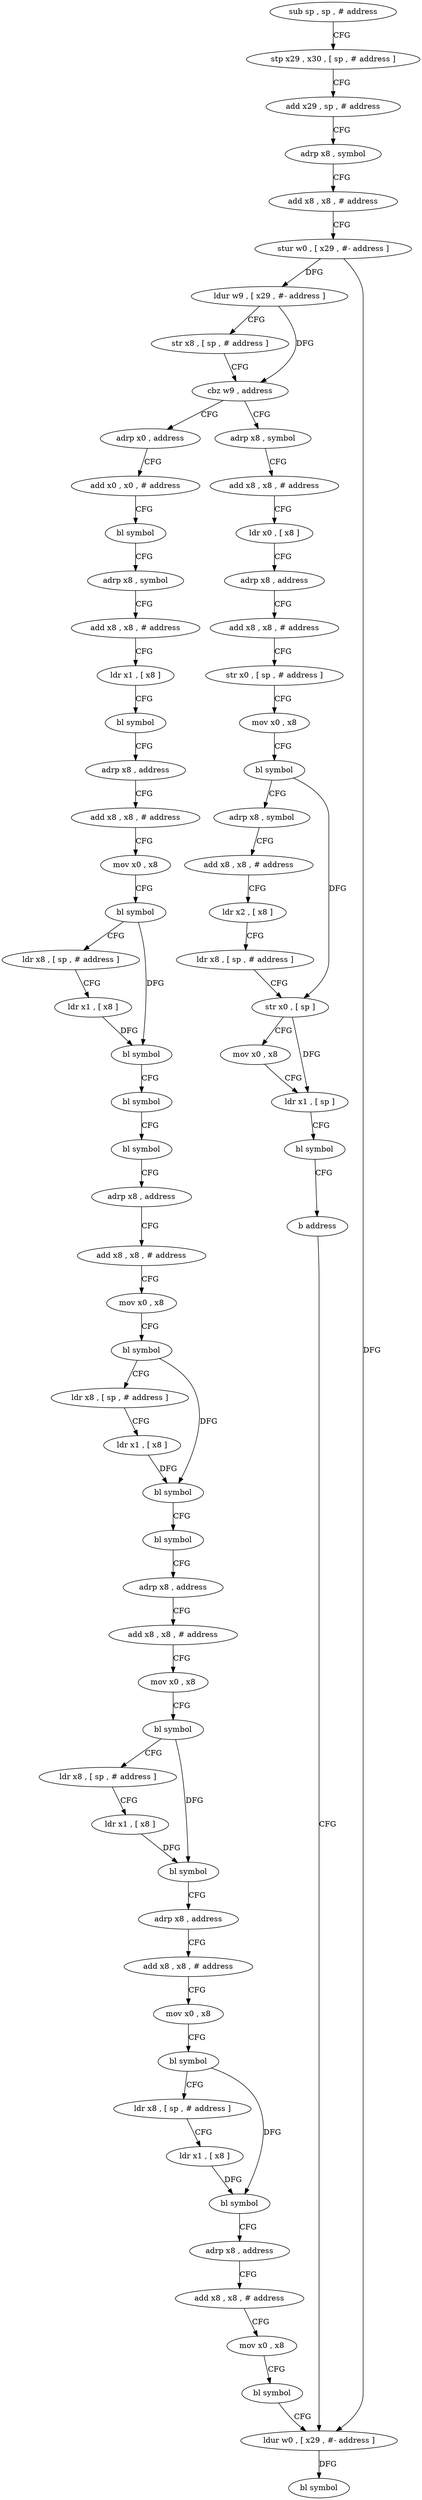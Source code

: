 digraph "func" {
"4199884" [label = "sub sp , sp , # address" ]
"4199888" [label = "stp x29 , x30 , [ sp , # address ]" ]
"4199892" [label = "add x29 , sp , # address" ]
"4199896" [label = "adrp x8 , symbol" ]
"4199900" [label = "add x8 , x8 , # address" ]
"4199904" [label = "stur w0 , [ x29 , #- address ]" ]
"4199908" [label = "ldur w9 , [ x29 , #- address ]" ]
"4199912" [label = "str x8 , [ sp , # address ]" ]
"4199916" [label = "cbz w9 , address" ]
"4199988" [label = "adrp x0 , address" ]
"4199920" [label = "adrp x8 , symbol" ]
"4199992" [label = "add x0 , x0 , # address" ]
"4199996" [label = "bl symbol" ]
"4200000" [label = "adrp x8 , symbol" ]
"4200004" [label = "add x8 , x8 , # address" ]
"4200008" [label = "ldr x1 , [ x8 ]" ]
"4200012" [label = "bl symbol" ]
"4200016" [label = "adrp x8 , address" ]
"4200020" [label = "add x8 , x8 , # address" ]
"4200024" [label = "mov x0 , x8" ]
"4200028" [label = "bl symbol" ]
"4200032" [label = "ldr x8 , [ sp , # address ]" ]
"4200036" [label = "ldr x1 , [ x8 ]" ]
"4200040" [label = "bl symbol" ]
"4200044" [label = "bl symbol" ]
"4200048" [label = "bl symbol" ]
"4200052" [label = "adrp x8 , address" ]
"4200056" [label = "add x8 , x8 , # address" ]
"4200060" [label = "mov x0 , x8" ]
"4200064" [label = "bl symbol" ]
"4200068" [label = "ldr x8 , [ sp , # address ]" ]
"4200072" [label = "ldr x1 , [ x8 ]" ]
"4200076" [label = "bl symbol" ]
"4200080" [label = "bl symbol" ]
"4200084" [label = "adrp x8 , address" ]
"4200088" [label = "add x8 , x8 , # address" ]
"4200092" [label = "mov x0 , x8" ]
"4200096" [label = "bl symbol" ]
"4200100" [label = "ldr x8 , [ sp , # address ]" ]
"4200104" [label = "ldr x1 , [ x8 ]" ]
"4200108" [label = "bl symbol" ]
"4200112" [label = "adrp x8 , address" ]
"4200116" [label = "add x8 , x8 , # address" ]
"4200120" [label = "mov x0 , x8" ]
"4200124" [label = "bl symbol" ]
"4200128" [label = "ldr x8 , [ sp , # address ]" ]
"4200132" [label = "ldr x1 , [ x8 ]" ]
"4200136" [label = "bl symbol" ]
"4200140" [label = "adrp x8 , address" ]
"4200144" [label = "add x8 , x8 , # address" ]
"4200148" [label = "mov x0 , x8" ]
"4200152" [label = "bl symbol" ]
"4200156" [label = "ldur w0 , [ x29 , #- address ]" ]
"4199924" [label = "add x8 , x8 , # address" ]
"4199928" [label = "ldr x0 , [ x8 ]" ]
"4199932" [label = "adrp x8 , address" ]
"4199936" [label = "add x8 , x8 , # address" ]
"4199940" [label = "str x0 , [ sp , # address ]" ]
"4199944" [label = "mov x0 , x8" ]
"4199948" [label = "bl symbol" ]
"4199952" [label = "adrp x8 , symbol" ]
"4199956" [label = "add x8 , x8 , # address" ]
"4199960" [label = "ldr x2 , [ x8 ]" ]
"4199964" [label = "ldr x8 , [ sp , # address ]" ]
"4199968" [label = "str x0 , [ sp ]" ]
"4199972" [label = "mov x0 , x8" ]
"4199976" [label = "ldr x1 , [ sp ]" ]
"4199980" [label = "bl symbol" ]
"4199984" [label = "b address" ]
"4200160" [label = "bl symbol" ]
"4199884" -> "4199888" [ label = "CFG" ]
"4199888" -> "4199892" [ label = "CFG" ]
"4199892" -> "4199896" [ label = "CFG" ]
"4199896" -> "4199900" [ label = "CFG" ]
"4199900" -> "4199904" [ label = "CFG" ]
"4199904" -> "4199908" [ label = "DFG" ]
"4199904" -> "4200156" [ label = "DFG" ]
"4199908" -> "4199912" [ label = "CFG" ]
"4199908" -> "4199916" [ label = "DFG" ]
"4199912" -> "4199916" [ label = "CFG" ]
"4199916" -> "4199988" [ label = "CFG" ]
"4199916" -> "4199920" [ label = "CFG" ]
"4199988" -> "4199992" [ label = "CFG" ]
"4199920" -> "4199924" [ label = "CFG" ]
"4199992" -> "4199996" [ label = "CFG" ]
"4199996" -> "4200000" [ label = "CFG" ]
"4200000" -> "4200004" [ label = "CFG" ]
"4200004" -> "4200008" [ label = "CFG" ]
"4200008" -> "4200012" [ label = "CFG" ]
"4200012" -> "4200016" [ label = "CFG" ]
"4200016" -> "4200020" [ label = "CFG" ]
"4200020" -> "4200024" [ label = "CFG" ]
"4200024" -> "4200028" [ label = "CFG" ]
"4200028" -> "4200032" [ label = "CFG" ]
"4200028" -> "4200040" [ label = "DFG" ]
"4200032" -> "4200036" [ label = "CFG" ]
"4200036" -> "4200040" [ label = "DFG" ]
"4200040" -> "4200044" [ label = "CFG" ]
"4200044" -> "4200048" [ label = "CFG" ]
"4200048" -> "4200052" [ label = "CFG" ]
"4200052" -> "4200056" [ label = "CFG" ]
"4200056" -> "4200060" [ label = "CFG" ]
"4200060" -> "4200064" [ label = "CFG" ]
"4200064" -> "4200068" [ label = "CFG" ]
"4200064" -> "4200076" [ label = "DFG" ]
"4200068" -> "4200072" [ label = "CFG" ]
"4200072" -> "4200076" [ label = "DFG" ]
"4200076" -> "4200080" [ label = "CFG" ]
"4200080" -> "4200084" [ label = "CFG" ]
"4200084" -> "4200088" [ label = "CFG" ]
"4200088" -> "4200092" [ label = "CFG" ]
"4200092" -> "4200096" [ label = "CFG" ]
"4200096" -> "4200100" [ label = "CFG" ]
"4200096" -> "4200108" [ label = "DFG" ]
"4200100" -> "4200104" [ label = "CFG" ]
"4200104" -> "4200108" [ label = "DFG" ]
"4200108" -> "4200112" [ label = "CFG" ]
"4200112" -> "4200116" [ label = "CFG" ]
"4200116" -> "4200120" [ label = "CFG" ]
"4200120" -> "4200124" [ label = "CFG" ]
"4200124" -> "4200128" [ label = "CFG" ]
"4200124" -> "4200136" [ label = "DFG" ]
"4200128" -> "4200132" [ label = "CFG" ]
"4200132" -> "4200136" [ label = "DFG" ]
"4200136" -> "4200140" [ label = "CFG" ]
"4200140" -> "4200144" [ label = "CFG" ]
"4200144" -> "4200148" [ label = "CFG" ]
"4200148" -> "4200152" [ label = "CFG" ]
"4200152" -> "4200156" [ label = "CFG" ]
"4200156" -> "4200160" [ label = "DFG" ]
"4199924" -> "4199928" [ label = "CFG" ]
"4199928" -> "4199932" [ label = "CFG" ]
"4199932" -> "4199936" [ label = "CFG" ]
"4199936" -> "4199940" [ label = "CFG" ]
"4199940" -> "4199944" [ label = "CFG" ]
"4199944" -> "4199948" [ label = "CFG" ]
"4199948" -> "4199952" [ label = "CFG" ]
"4199948" -> "4199968" [ label = "DFG" ]
"4199952" -> "4199956" [ label = "CFG" ]
"4199956" -> "4199960" [ label = "CFG" ]
"4199960" -> "4199964" [ label = "CFG" ]
"4199964" -> "4199968" [ label = "CFG" ]
"4199968" -> "4199972" [ label = "CFG" ]
"4199968" -> "4199976" [ label = "DFG" ]
"4199972" -> "4199976" [ label = "CFG" ]
"4199976" -> "4199980" [ label = "CFG" ]
"4199980" -> "4199984" [ label = "CFG" ]
"4199984" -> "4200156" [ label = "CFG" ]
}
